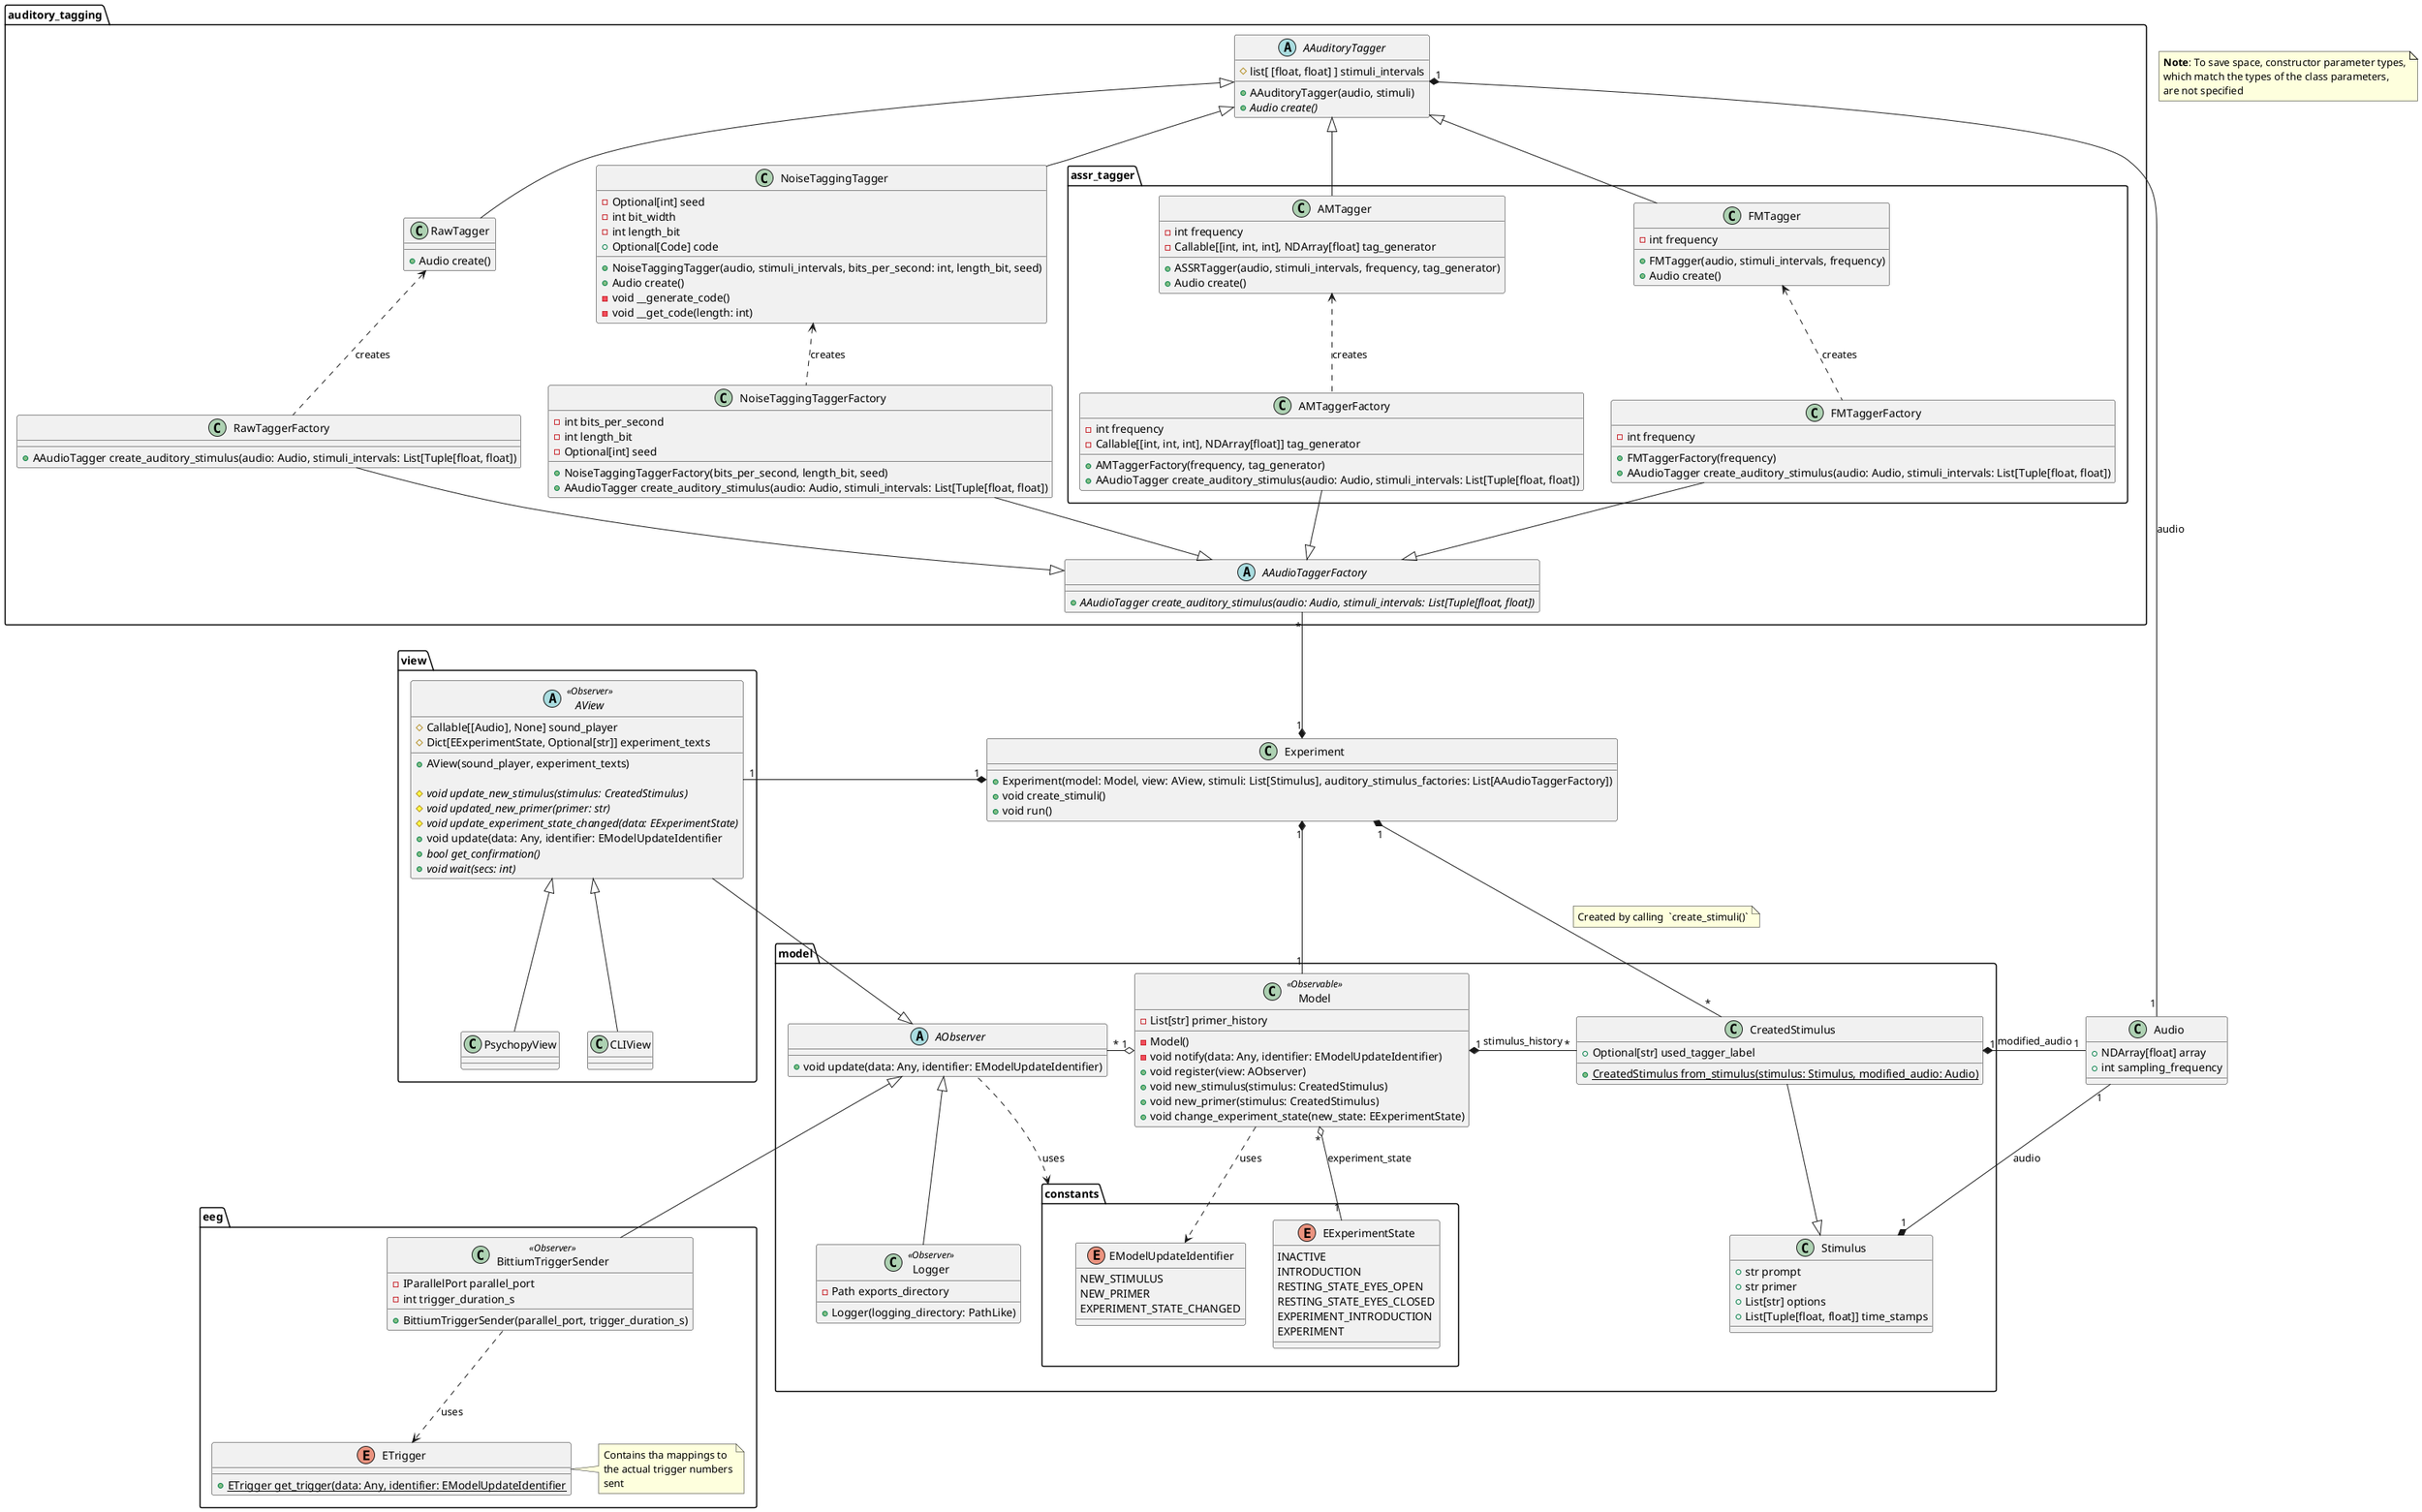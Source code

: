 @startuml
note as n
  <b>Note</b>: To save space, constructor parameter types,
  which match the types of the class parameters,
  are not specified
end note

class Audio {
        +NDArray[float] array
        +int sampling_frequency
    }

package view {
    abstract class AView<<Observer>> {
        #Callable[[Audio], None] sound_player
        #Dict[EExperimentState, Optional[str]] experiment_texts

        +AView(sound_player, experiment_texts)

        #void {abstract} update_new_stimulus(stimulus: CreatedStimulus)
        #void {abstract} updated_new_primer(primer: str)
        #void {abstract} update_experiment_state_changed(data: EExperimentState)
        +void update(data: Any, identifier: EModelUpdateIdentifier
        +bool {abstract} get_confirmation()
        +void {abstract} wait(secs: int)
    }

    class PsychopyView {
    }

    class CLIView {
    }
}

package model {
    abstract class AObserver {
        +void update(data: Any, identifier: EModelUpdateIdentifier)
    }

    class Model <<Observable>>{
        -List[str] primer_history

        -Model()
        -void notify(data: Any, identifier: EModelUpdateIdentifier)
        +void register(view: AObserver)
        +void new_stimulus(stimulus: CreatedStimulus)
        +void new_primer(stimulus: CreatedStimulus)
        +void change_experiment_state(new_state: EExperimentState)
    }

    class Logger<<Observer>> {
        -Path exports_directory
        +Logger(logging_directory: PathLike)
    }
    Logger -u-|> AObserver

    package constants {
    enum EExperimentState {
        INACTIVE
        INTRODUCTION
        RESTING_STATE_EYES_OPEN
        RESTING_STATE_EYES_CLOSED
        EXPERIMENT_INTRODUCTION
        EXPERIMENT
    }

    enum EModelUpdateIdentifier {
        NEW_STIMULUS
        NEW_PRIMER
        EXPERIMENT_STATE_CHANGED
    }
    }

    class Stimulus {
        +str prompt
        +str primer
        +List[str] options
        +List[Tuple[float, float]] time_stamps
    }
    Stimulus "1" *-- "1" Audio: audio

    class CreatedStimulus {
        +Optional[str] used_tagger_label
        +CreatedStimulus {static} from_stimulus(stimulus: Stimulus, modified_audio: Audio)
    }
    CreatedStimulus "1" *-l- "1" Audio: modified_audio


    CreatedStimulus --|> Stimulus
}

Model "1" *-r- "*" CreatedStimulus: "stimulus_history"
Model "*" o--- "1" EExperimentState: "experiment_state"
Model "1" o-l-- "*" AObserver
Model ..> EModelUpdateIdentifier: "uses"

AObserver .l.> constants: "uses"

AView --|> AObserver


package auditory_tagging {
    abstract class AAuditoryTagger {
      #list[ [float, float] ] stimuli_intervals

      +AAuditoryTagger(audio, stimuli)
      +Audio {abstract} create()
    }

    AAuditoryTagger "1" *-- "1" Audio: audio


    abstract class AAudioTaggerFactory {
      +AAudioTagger {abstract} create_auditory_stimulus(audio: Audio, stimuli_intervals: List[Tuple[float, float])
    }

    package assr_tagger {
        class AMTagger {
          -int frequency
          -Callable[[int, int, int], NDArray[float] tag_generator

          +ASSRTagger(audio, stimuli_intervals, frequency, tag_generator)
          +Audio create()
        }

        class FMTagger {
          -int frequency

          +FMTagger(audio, stimuli_intervals, frequency)
          +Audio create()

        }

        class AMTaggerFactory {
          -int frequency
          -Callable[[int, int, int], NDArray[float]] tag_generator

          +AMTaggerFactory(frequency, tag_generator)
          +AAudioTagger create_auditory_stimulus(audio: Audio, stimuli_intervals: List[Tuple[float, float])
        }

        class FMTaggerFactory {
          -int frequency

          +FMTaggerFactory(frequency)
          +AAudioTagger create_auditory_stimulus(audio: Audio, stimuli_intervals: List[Tuple[float, float])
        }
    }

    class NoiseTaggingTagger {
      -Optional[int] seed
      -int bit_width
      -int length_bit
      +Optional[Code] code

      +NoiseTaggingTagger(audio, stimuli_intervals, bits_per_second: int, length_bit, seed)
      +Audio create()
      -void __generate_code()
      -void __get_code(length: int)
    }

    class NoiseTaggingTaggerFactory {
      -int bits_per_second
      -int length_bit
      -Optional[int] seed

      +NoiseTaggingTaggerFactory(bits_per_second, length_bit, seed)
      +AAudioTagger create_auditory_stimulus(audio: Audio, stimuli_intervals: List[Tuple[float, float])
    }

    class RawTagger {
      +Audio create()
    }

    class RawTaggerFactory {
      +AAudioTagger create_auditory_stimulus(audio: Audio, stimuli_intervals: List[Tuple[float, float])
    }
}

package eeg {
   enum ETrigger{
     +ETrigger {static} get_trigger(data: Any, identifier: EModelUpdateIdentifier
   }
   note right of ETrigger: Contains tha mappings to\nthe actual trigger numbers\nsent

   class BittiumTriggerSender<<Observer>> {
     -IParallelPort parallel_port
     -int trigger_duration_s
     +BittiumTriggerSender(parallel_port, trigger_duration_s)
   }
}
BittiumTriggerSender -u-|> AObserver
BittiumTriggerSender ..> ETrigger: "uses"


AAuditoryTagger <|-- RawTagger
AAuditoryTagger <|-- NoiseTaggingTagger
AAuditoryTagger <|-- AMTagger
AAuditoryTagger <|-- FMTagger

AAudioTaggerFactory <|-u- AMTaggerFactory
AAudioTaggerFactory <|-u- FMTaggerFactory
AAudioTaggerFactory <|-u- NoiseTaggingTaggerFactory
AAudioTaggerFactory <|-u- RawTaggerFactory

AMTagger <.. AMTaggerFactory: "creates"
FMTagger <.. FMTaggerFactory: "creates"
NoiseTaggingTagger <.. NoiseTaggingTaggerFactory: "creates"
RawTagger <.. RawTaggerFactory: "creates"

AView <|-- PsychopyView
AView <|-- CLIView



class Experiment {
    +Experiment(model: Model, view: AView, stimuli: List[Stimulus], auditory_stimulus_factories: List[AAudioTaggerFactory])
    +void create_stimuli()
    +void run()
}
Experiment "1" *-d- "1" Model
Experiment "1" *-l- "1" AView
Experiment "1" *-u- "*" AAudioTaggerFactory
Experiment "1" *-- "*" CreatedStimulus
note on link: Created by calling  `create_stimuli()`



@enduml
